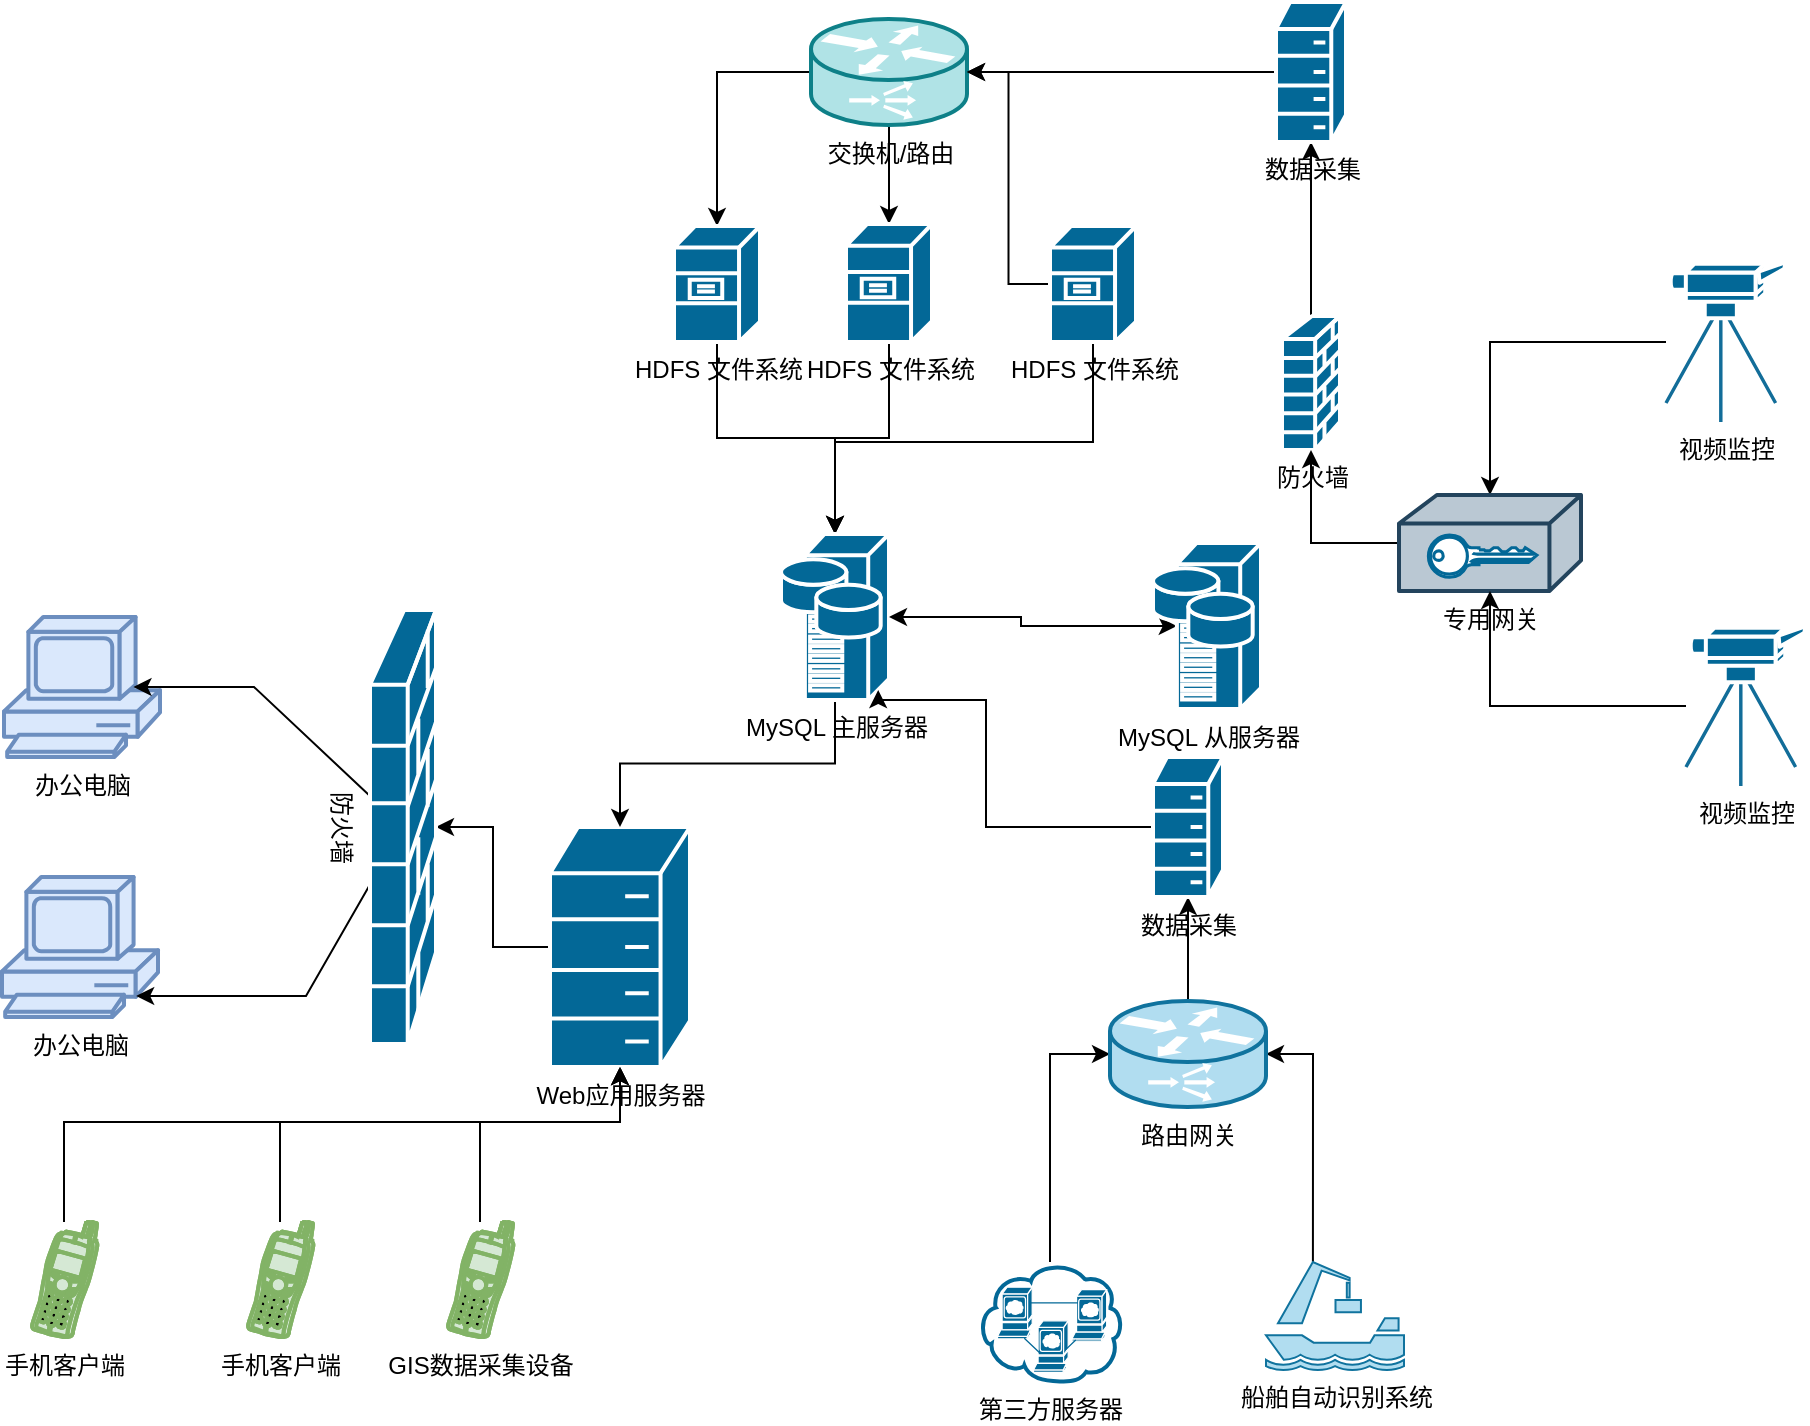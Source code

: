 <mxfile version="12.3.6" type="github" pages="1">
  <diagram id="n-bRcWE0r8VkI2KVZlSZ" name="第 1 页">
    <mxGraphModel dx="1191" dy="788" grid="1" gridSize="10" guides="1" tooltips="1" connect="1" arrows="1" fold="1" page="1" pageScale="1" pageWidth="827" pageHeight="1169" math="0" shadow="0">
      <root>
        <mxCell id="0"/>
        <mxCell id="1" parent="0"/>
        <mxCell id="XVNO729LVndD_g4eHp7l-1" value="办公电脑" style="shape=mxgraph.cisco.computers_and_peripherals.pc;html=1;pointerEvents=1;dashed=0;fillColor=#dae8fc;strokeColor=#6c8ebf;strokeWidth=2;verticalLabelPosition=bottom;verticalAlign=top;align=center;outlineConnect=0;" parent="1" vertex="1">
          <mxGeometry x="129" y="327.5" width="78" height="70" as="geometry"/>
        </mxCell>
        <mxCell id="XVNO729LVndD_g4eHp7l-2" value="办公电脑" style="shape=mxgraph.cisco.computers_and_peripherals.pc;html=1;pointerEvents=1;dashed=0;fillColor=#dae8fc;strokeColor=#6c8ebf;strokeWidth=2;verticalLabelPosition=bottom;verticalAlign=top;align=center;outlineConnect=0;" parent="1" vertex="1">
          <mxGeometry x="128" y="457.5" width="78" height="70" as="geometry"/>
        </mxCell>
        <mxCell id="kT1cKuFMZ1Jc9TSjfXU1-30" style="edgeStyle=orthogonalEdgeStyle;rounded=0;orthogonalLoop=1;jettySize=auto;html=1;entryX=0.5;entryY=1;entryDx=0;entryDy=0;entryPerimeter=0;" edge="1" parent="1" source="XVNO729LVndD_g4eHp7l-4" target="XVNO729LVndD_g4eHp7l-5">
          <mxGeometry relative="1" as="geometry">
            <Array as="points">
              <mxPoint x="159" y="580"/>
              <mxPoint x="437" y="580"/>
            </Array>
          </mxGeometry>
        </mxCell>
        <mxCell id="XVNO729LVndD_g4eHp7l-4" value="手机客户端" style="shape=mxgraph.cisco.modems_and_phones.cell_phone;html=1;pointerEvents=1;dashed=0;fillColor=#d5e8d4;strokeColor=#82b366;strokeWidth=2;verticalLabelPosition=bottom;verticalAlign=top;align=center;outlineConnect=0;" parent="1" vertex="1">
          <mxGeometry x="142" y="630" width="34" height="58" as="geometry"/>
        </mxCell>
        <mxCell id="kT1cKuFMZ1Jc9TSjfXU1-27" style="edgeStyle=orthogonalEdgeStyle;rounded=0;orthogonalLoop=1;jettySize=auto;html=1;exitX=0;exitY=0.5;exitDx=0;exitDy=0;exitPerimeter=0;entryX=1;entryY=0.5;entryDx=0;entryDy=0;entryPerimeter=0;" edge="1" parent="1" source="XVNO729LVndD_g4eHp7l-5" target="kT1cKuFMZ1Jc9TSjfXU1-5">
          <mxGeometry relative="1" as="geometry"/>
        </mxCell>
        <mxCell id="XVNO729LVndD_g4eHp7l-5" value="Web应用服务器" style="shape=mxgraph.cisco.misc.hp_mini;html=1;pointerEvents=1;dashed=0;fillColor=#036897;strokeColor=#ffffff;strokeWidth=2;verticalLabelPosition=bottom;verticalAlign=top;align=center;outlineConnect=0;" parent="1" vertex="1">
          <mxGeometry x="402" y="432.5" width="70" height="120" as="geometry"/>
        </mxCell>
        <mxCell id="kT1cKuFMZ1Jc9TSjfXU1-42" style="edgeStyle=orthogonalEdgeStyle;rounded=0;orthogonalLoop=1;jettySize=auto;html=1;entryX=0.5;entryY=0;entryDx=0;entryDy=0;entryPerimeter=0;" edge="1" parent="1" source="XVNO729LVndD_g4eHp7l-6" target="XVNO729LVndD_g4eHp7l-8">
          <mxGeometry relative="1" as="geometry"/>
        </mxCell>
        <mxCell id="kT1cKuFMZ1Jc9TSjfXU1-44" style="edgeStyle=orthogonalEdgeStyle;rounded=0;orthogonalLoop=1;jettySize=auto;html=1;entryX=0.5;entryY=0;entryDx=0;entryDy=0;entryPerimeter=0;" edge="1" parent="1" source="XVNO729LVndD_g4eHp7l-6" target="XVNO729LVndD_g4eHp7l-10">
          <mxGeometry relative="1" as="geometry"/>
        </mxCell>
        <mxCell id="XVNO729LVndD_g4eHp7l-6" value="交换机/路由" style="shape=mxgraph.cisco.routers.content_service_router;html=1;pointerEvents=1;dashed=0;fillColor=#b0e3e6;strokeColor=#0e8088;strokeWidth=2;verticalLabelPosition=bottom;verticalAlign=top;align=center;outlineConnect=0;" parent="1" vertex="1">
          <mxGeometry x="532.5" y="28.5" width="78" height="53" as="geometry"/>
        </mxCell>
        <mxCell id="kT1cKuFMZ1Jc9TSjfXU1-38" style="edgeStyle=orthogonalEdgeStyle;rounded=0;orthogonalLoop=1;jettySize=auto;html=1;" edge="1" parent="1" source="XVNO729LVndD_g4eHp7l-7" target="kT1cKuFMZ1Jc9TSjfXU1-15">
          <mxGeometry relative="1" as="geometry"/>
        </mxCell>
        <mxCell id="XVNO729LVndD_g4eHp7l-7" value="防火墙" style="shape=mxgraph.cisco.security.firewall;html=1;pointerEvents=1;dashed=0;fillColor=#036897;strokeColor=#ffffff;strokeWidth=2;verticalLabelPosition=bottom;verticalAlign=top;align=center;outlineConnect=0;" parent="1" vertex="1">
          <mxGeometry x="768" y="177" width="29" height="67" as="geometry"/>
        </mxCell>
        <mxCell id="kT1cKuFMZ1Jc9TSjfXU1-50" style="edgeStyle=orthogonalEdgeStyle;rounded=0;orthogonalLoop=1;jettySize=auto;html=1;exitX=0.5;exitY=1;exitDx=0;exitDy=0;exitPerimeter=0;" edge="1" parent="1" source="XVNO729LVndD_g4eHp7l-8" target="kT1cKuFMZ1Jc9TSjfXU1-1">
          <mxGeometry relative="1" as="geometry"/>
        </mxCell>
        <mxCell id="XVNO729LVndD_g4eHp7l-8" value="HDFS 文件系统&lt;br&gt;" style="shape=mxgraph.cisco.servers.file_server;html=1;pointerEvents=1;dashed=0;fillColor=#036897;strokeColor=#ffffff;strokeWidth=2;verticalLabelPosition=bottom;verticalAlign=top;align=center;outlineConnect=0;" parent="1" vertex="1">
          <mxGeometry x="464" y="132" width="43" height="58" as="geometry"/>
        </mxCell>
        <mxCell id="kT1cKuFMZ1Jc9TSjfXU1-47" style="edgeStyle=orthogonalEdgeStyle;rounded=0;orthogonalLoop=1;jettySize=auto;html=1;entryX=1;entryY=0.5;entryDx=0;entryDy=0;entryPerimeter=0;" edge="1" parent="1" source="XVNO729LVndD_g4eHp7l-9" target="XVNO729LVndD_g4eHp7l-6">
          <mxGeometry relative="1" as="geometry"/>
        </mxCell>
        <mxCell id="kT1cKuFMZ1Jc9TSjfXU1-52" style="edgeStyle=orthogonalEdgeStyle;rounded=0;orthogonalLoop=1;jettySize=auto;html=1;entryX=0.5;entryY=0;entryDx=0;entryDy=0;entryPerimeter=0;" edge="1" parent="1" source="XVNO729LVndD_g4eHp7l-9" target="kT1cKuFMZ1Jc9TSjfXU1-1">
          <mxGeometry relative="1" as="geometry">
            <Array as="points">
              <mxPoint x="673" y="240"/>
              <mxPoint x="545" y="240"/>
            </Array>
          </mxGeometry>
        </mxCell>
        <mxCell id="XVNO729LVndD_g4eHp7l-9" value="HDFS 文件系统&lt;br&gt;" style="shape=mxgraph.cisco.servers.file_server;html=1;pointerEvents=1;dashed=0;fillColor=#036897;strokeColor=#ffffff;strokeWidth=2;verticalLabelPosition=bottom;verticalAlign=top;align=center;outlineConnect=0;" parent="1" vertex="1">
          <mxGeometry x="652" y="132" width="43" height="58" as="geometry"/>
        </mxCell>
        <mxCell id="kT1cKuFMZ1Jc9TSjfXU1-51" style="edgeStyle=orthogonalEdgeStyle;rounded=0;orthogonalLoop=1;jettySize=auto;html=1;entryX=0.5;entryY=0;entryDx=0;entryDy=0;entryPerimeter=0;" edge="1" parent="1" source="XVNO729LVndD_g4eHp7l-10" target="kT1cKuFMZ1Jc9TSjfXU1-1">
          <mxGeometry relative="1" as="geometry"/>
        </mxCell>
        <mxCell id="XVNO729LVndD_g4eHp7l-10" value="HDFS 文件系统&lt;br&gt;" style="shape=mxgraph.cisco.servers.file_server;html=1;pointerEvents=1;dashed=0;fillColor=#036897;strokeColor=#ffffff;strokeWidth=2;verticalLabelPosition=bottom;verticalAlign=top;align=center;outlineConnect=0;" parent="1" vertex="1">
          <mxGeometry x="550" y="131" width="43" height="59" as="geometry"/>
        </mxCell>
        <mxCell id="kT1cKuFMZ1Jc9TSjfXU1-23" style="edgeStyle=orthogonalEdgeStyle;rounded=0;orthogonalLoop=1;jettySize=auto;html=1;exitX=1;exitY=0.5;exitDx=0;exitDy=0;exitPerimeter=0;entryX=0.22;entryY=0.5;entryDx=0;entryDy=0;entryPerimeter=0;" edge="1" parent="1" source="kT1cKuFMZ1Jc9TSjfXU1-1" target="kT1cKuFMZ1Jc9TSjfXU1-2">
          <mxGeometry relative="1" as="geometry"/>
        </mxCell>
        <mxCell id="kT1cKuFMZ1Jc9TSjfXU1-26" style="edgeStyle=orthogonalEdgeStyle;rounded=0;orthogonalLoop=1;jettySize=auto;html=1;exitX=0.5;exitY=1;exitDx=0;exitDy=0;exitPerimeter=0;entryX=0.5;entryY=0;entryDx=0;entryDy=0;entryPerimeter=0;" edge="1" parent="1" source="kT1cKuFMZ1Jc9TSjfXU1-1" target="XVNO729LVndD_g4eHp7l-5">
          <mxGeometry relative="1" as="geometry"/>
        </mxCell>
        <mxCell id="kT1cKuFMZ1Jc9TSjfXU1-1" value="MySQL 主服务器" style="shape=mxgraph.cisco.servers.storage_server;html=1;pointerEvents=1;dashed=0;fillColor=#036897;strokeColor=#ffffff;strokeWidth=2;verticalLabelPosition=bottom;verticalAlign=top;align=center;outlineConnect=0;" vertex="1" parent="1">
          <mxGeometry x="517.5" y="286" width="54" height="83" as="geometry"/>
        </mxCell>
        <mxCell id="kT1cKuFMZ1Jc9TSjfXU1-24" style="edgeStyle=orthogonalEdgeStyle;rounded=0;orthogonalLoop=1;jettySize=auto;html=1;" edge="1" parent="1" source="kT1cKuFMZ1Jc9TSjfXU1-2" target="kT1cKuFMZ1Jc9TSjfXU1-1">
          <mxGeometry relative="1" as="geometry"/>
        </mxCell>
        <mxCell id="kT1cKuFMZ1Jc9TSjfXU1-2" value="MySQL 从服务器" style="shape=mxgraph.cisco.servers.storage_server;html=1;pointerEvents=1;dashed=0;fillColor=#036897;strokeColor=#ffffff;strokeWidth=2;verticalLabelPosition=bottom;verticalAlign=top;align=center;outlineConnect=0;" vertex="1" parent="1">
          <mxGeometry x="703.5" y="290.5" width="54" height="83" as="geometry"/>
        </mxCell>
        <mxCell id="kT1cKuFMZ1Jc9TSjfXU1-40" style="edgeStyle=orthogonalEdgeStyle;rounded=0;orthogonalLoop=1;jettySize=auto;html=1;" edge="1" parent="1" source="kT1cKuFMZ1Jc9TSjfXU1-3" target="kT1cKuFMZ1Jc9TSjfXU1-4">
          <mxGeometry relative="1" as="geometry"/>
        </mxCell>
        <mxCell id="kT1cKuFMZ1Jc9TSjfXU1-3" value="视频监控" style="shape=mxgraph.cisco.computers_and_peripherals.video_camera;html=1;pointerEvents=1;dashed=0;fillColor=#036897;strokeColor=#ffffff;strokeWidth=2;verticalLabelPosition=bottom;verticalAlign=top;align=center;outlineConnect=0;" vertex="1" parent="1">
          <mxGeometry x="960" y="150" width="60" height="80" as="geometry"/>
        </mxCell>
        <mxCell id="kT1cKuFMZ1Jc9TSjfXU1-39" style="edgeStyle=orthogonalEdgeStyle;rounded=0;orthogonalLoop=1;jettySize=auto;html=1;" edge="1" parent="1" source="kT1cKuFMZ1Jc9TSjfXU1-4" target="XVNO729LVndD_g4eHp7l-7">
          <mxGeometry relative="1" as="geometry"/>
        </mxCell>
        <mxCell id="kT1cKuFMZ1Jc9TSjfXU1-4" value="专用网关" style="shape=mxgraph.cisco.hubs_and_gateways.vpn_gateway;html=1;pointerEvents=1;dashed=0;fillColor=#bac8d3;strokeColor=#23445d;strokeWidth=2;verticalLabelPosition=bottom;verticalAlign=top;align=center;outlineConnect=0;" vertex="1" parent="1">
          <mxGeometry x="826.5" y="266.5" width="91" height="48" as="geometry"/>
        </mxCell>
        <mxCell id="kT1cKuFMZ1Jc9TSjfXU1-28" style="edgeStyle=orthogonalEdgeStyle;rounded=0;orthogonalLoop=1;jettySize=auto;html=1;entryX=0.83;entryY=0.5;entryDx=0;entryDy=0;entryPerimeter=0;" edge="1" parent="1" source="kT1cKuFMZ1Jc9TSjfXU1-5" target="XVNO729LVndD_g4eHp7l-1">
          <mxGeometry relative="1" as="geometry">
            <Array as="points">
              <mxPoint x="254" y="363"/>
            </Array>
          </mxGeometry>
        </mxCell>
        <mxCell id="kT1cKuFMZ1Jc9TSjfXU1-29" style="edgeStyle=orthogonalEdgeStyle;rounded=0;orthogonalLoop=1;jettySize=auto;html=1;entryX=0.86;entryY=0.85;entryDx=0;entryDy=0;entryPerimeter=0;" edge="1" parent="1" source="kT1cKuFMZ1Jc9TSjfXU1-5" target="XVNO729LVndD_g4eHp7l-2">
          <mxGeometry relative="1" as="geometry">
            <Array as="points">
              <mxPoint x="280" y="517"/>
            </Array>
          </mxGeometry>
        </mxCell>
        <mxCell id="kT1cKuFMZ1Jc9TSjfXU1-5" value="防火墙" style="shape=mxgraph.cisco.security.firewall;html=1;pointerEvents=1;dashed=0;fillColor=#036897;strokeColor=#ffffff;strokeWidth=2;verticalLabelPosition=bottom;verticalAlign=top;align=center;outlineConnect=0;rotation=90;direction=north;" vertex="1" parent="1">
          <mxGeometry x="220" y="416" width="217" height="33" as="geometry"/>
        </mxCell>
        <mxCell id="kT1cKuFMZ1Jc9TSjfXU1-41" style="edgeStyle=orthogonalEdgeStyle;rounded=0;orthogonalLoop=1;jettySize=auto;html=1;" edge="1" parent="1" source="kT1cKuFMZ1Jc9TSjfXU1-6" target="kT1cKuFMZ1Jc9TSjfXU1-4">
          <mxGeometry relative="1" as="geometry"/>
        </mxCell>
        <mxCell id="kT1cKuFMZ1Jc9TSjfXU1-6" value="视频监控" style="shape=mxgraph.cisco.computers_and_peripherals.video_camera;html=1;pointerEvents=1;dashed=0;fillColor=#036897;strokeColor=#ffffff;strokeWidth=2;verticalLabelPosition=bottom;verticalAlign=top;align=center;outlineConnect=0;" vertex="1" parent="1">
          <mxGeometry x="970" y="332" width="60" height="80" as="geometry"/>
        </mxCell>
        <mxCell id="kT1cKuFMZ1Jc9TSjfXU1-31" style="edgeStyle=orthogonalEdgeStyle;rounded=0;orthogonalLoop=1;jettySize=auto;html=1;entryX=0.5;entryY=1;entryDx=0;entryDy=0;entryPerimeter=0;" edge="1" parent="1" source="kT1cKuFMZ1Jc9TSjfXU1-7" target="XVNO729LVndD_g4eHp7l-5">
          <mxGeometry relative="1" as="geometry">
            <Array as="points">
              <mxPoint x="267" y="580"/>
              <mxPoint x="437" y="580"/>
            </Array>
          </mxGeometry>
        </mxCell>
        <mxCell id="kT1cKuFMZ1Jc9TSjfXU1-7" value="手机客户端" style="shape=mxgraph.cisco.modems_and_phones.cell_phone;html=1;pointerEvents=1;dashed=0;fillColor=#d5e8d4;strokeColor=#82b366;strokeWidth=2;verticalLabelPosition=bottom;verticalAlign=top;align=center;outlineConnect=0;" vertex="1" parent="1">
          <mxGeometry x="250" y="630" width="34" height="58" as="geometry"/>
        </mxCell>
        <mxCell id="kT1cKuFMZ1Jc9TSjfXU1-32" style="edgeStyle=orthogonalEdgeStyle;rounded=0;orthogonalLoop=1;jettySize=auto;html=1;entryX=0.5;entryY=1;entryDx=0;entryDy=0;entryPerimeter=0;" edge="1" parent="1" source="kT1cKuFMZ1Jc9TSjfXU1-8" target="XVNO729LVndD_g4eHp7l-5">
          <mxGeometry relative="1" as="geometry">
            <Array as="points">
              <mxPoint x="367" y="580"/>
              <mxPoint x="437" y="580"/>
            </Array>
          </mxGeometry>
        </mxCell>
        <mxCell id="kT1cKuFMZ1Jc9TSjfXU1-8" value="GIS数据采集设备" style="shape=mxgraph.cisco.modems_and_phones.cell_phone;html=1;pointerEvents=1;dashed=0;fillColor=#d5e8d4;strokeColor=#82b366;strokeWidth=2;verticalLabelPosition=bottom;verticalAlign=top;align=center;outlineConnect=0;" vertex="1" parent="1">
          <mxGeometry x="350" y="630" width="34" height="58" as="geometry"/>
        </mxCell>
        <mxCell id="kT1cKuFMZ1Jc9TSjfXU1-18" style="edgeStyle=orthogonalEdgeStyle;rounded=0;orthogonalLoop=1;jettySize=auto;html=1;entryX=0;entryY=0.5;entryDx=0;entryDy=0;entryPerimeter=0;" edge="1" parent="1" source="kT1cKuFMZ1Jc9TSjfXU1-9" target="kT1cKuFMZ1Jc9TSjfXU1-14">
          <mxGeometry relative="1" as="geometry"/>
        </mxCell>
        <mxCell id="kT1cKuFMZ1Jc9TSjfXU1-9" value="第三方服务器" style="shape=mxgraph.cisco.storage.web_cluster;html=1;pointerEvents=1;dashed=0;fillColor=#036897;strokeColor=#ffffff;strokeWidth=2;verticalLabelPosition=bottom;verticalAlign=top;align=center;outlineConnect=0;" vertex="1" parent="1">
          <mxGeometry x="615.5" y="650" width="73" height="60" as="geometry"/>
        </mxCell>
        <mxCell id="kT1cKuFMZ1Jc9TSjfXU1-21" style="edgeStyle=orthogonalEdgeStyle;rounded=0;orthogonalLoop=1;jettySize=auto;html=1;exitX=0.34;exitY=0;exitDx=0;exitDy=0;exitPerimeter=0;entryX=1;entryY=0.5;entryDx=0;entryDy=0;entryPerimeter=0;" edge="1" parent="1" source="kT1cKuFMZ1Jc9TSjfXU1-13" target="kT1cKuFMZ1Jc9TSjfXU1-14">
          <mxGeometry relative="1" as="geometry"/>
        </mxCell>
        <mxCell id="kT1cKuFMZ1Jc9TSjfXU1-13" value="船舶自动识别系统" style="shape=mxgraph.signs.transportation.harbor;html=1;pointerEvents=1;fillColor=#b1ddf0;strokeColor=#10739e;verticalLabelPosition=bottom;verticalAlign=top;align=center;" vertex="1" parent="1">
          <mxGeometry x="760" y="650" width="69" height="54" as="geometry"/>
        </mxCell>
        <mxCell id="kT1cKuFMZ1Jc9TSjfXU1-35" style="edgeStyle=orthogonalEdgeStyle;rounded=0;orthogonalLoop=1;jettySize=auto;html=1;entryX=0.5;entryY=1;entryDx=0;entryDy=0;entryPerimeter=0;" edge="1" parent="1" source="kT1cKuFMZ1Jc9TSjfXU1-14" target="kT1cKuFMZ1Jc9TSjfXU1-34">
          <mxGeometry relative="1" as="geometry"/>
        </mxCell>
        <mxCell id="kT1cKuFMZ1Jc9TSjfXU1-14" value="路由网关" style="shape=mxgraph.cisco.routers.content_service_router;html=1;pointerEvents=1;dashed=0;fillColor=#b1ddf0;strokeColor=#10739e;strokeWidth=2;verticalLabelPosition=bottom;verticalAlign=top;align=center;outlineConnect=0;" vertex="1" parent="1">
          <mxGeometry x="682" y="519.5" width="78" height="53" as="geometry"/>
        </mxCell>
        <mxCell id="kT1cKuFMZ1Jc9TSjfXU1-37" style="edgeStyle=orthogonalEdgeStyle;rounded=0;orthogonalLoop=1;jettySize=auto;html=1;" edge="1" parent="1" source="kT1cKuFMZ1Jc9TSjfXU1-15" target="XVNO729LVndD_g4eHp7l-6">
          <mxGeometry relative="1" as="geometry"/>
        </mxCell>
        <mxCell id="kT1cKuFMZ1Jc9TSjfXU1-15" value="数据采集" style="shape=mxgraph.cisco.misc.hp_mini;html=1;pointerEvents=1;dashed=0;fillColor=#036897;strokeColor=#ffffff;strokeWidth=2;verticalLabelPosition=bottom;verticalAlign=top;align=center;outlineConnect=0;" vertex="1" parent="1">
          <mxGeometry x="765" y="20" width="35" height="70" as="geometry"/>
        </mxCell>
        <mxCell id="kT1cKuFMZ1Jc9TSjfXU1-36" style="edgeStyle=orthogonalEdgeStyle;rounded=0;orthogonalLoop=1;jettySize=auto;html=1;entryX=0.9;entryY=0.94;entryDx=0;entryDy=0;entryPerimeter=0;" edge="1" parent="1" source="kT1cKuFMZ1Jc9TSjfXU1-34" target="kT1cKuFMZ1Jc9TSjfXU1-1">
          <mxGeometry relative="1" as="geometry">
            <Array as="points">
              <mxPoint x="620" y="433"/>
              <mxPoint x="620" y="369"/>
              <mxPoint x="566" y="369"/>
            </Array>
          </mxGeometry>
        </mxCell>
        <mxCell id="kT1cKuFMZ1Jc9TSjfXU1-34" value="数据采集" style="shape=mxgraph.cisco.misc.hp_mini;html=1;pointerEvents=1;dashed=0;fillColor=#036897;strokeColor=#ffffff;strokeWidth=2;verticalLabelPosition=bottom;verticalAlign=top;align=center;outlineConnect=0;" vertex="1" parent="1">
          <mxGeometry x="703.5" y="397.5" width="35" height="70" as="geometry"/>
        </mxCell>
      </root>
    </mxGraphModel>
  </diagram>
</mxfile>
